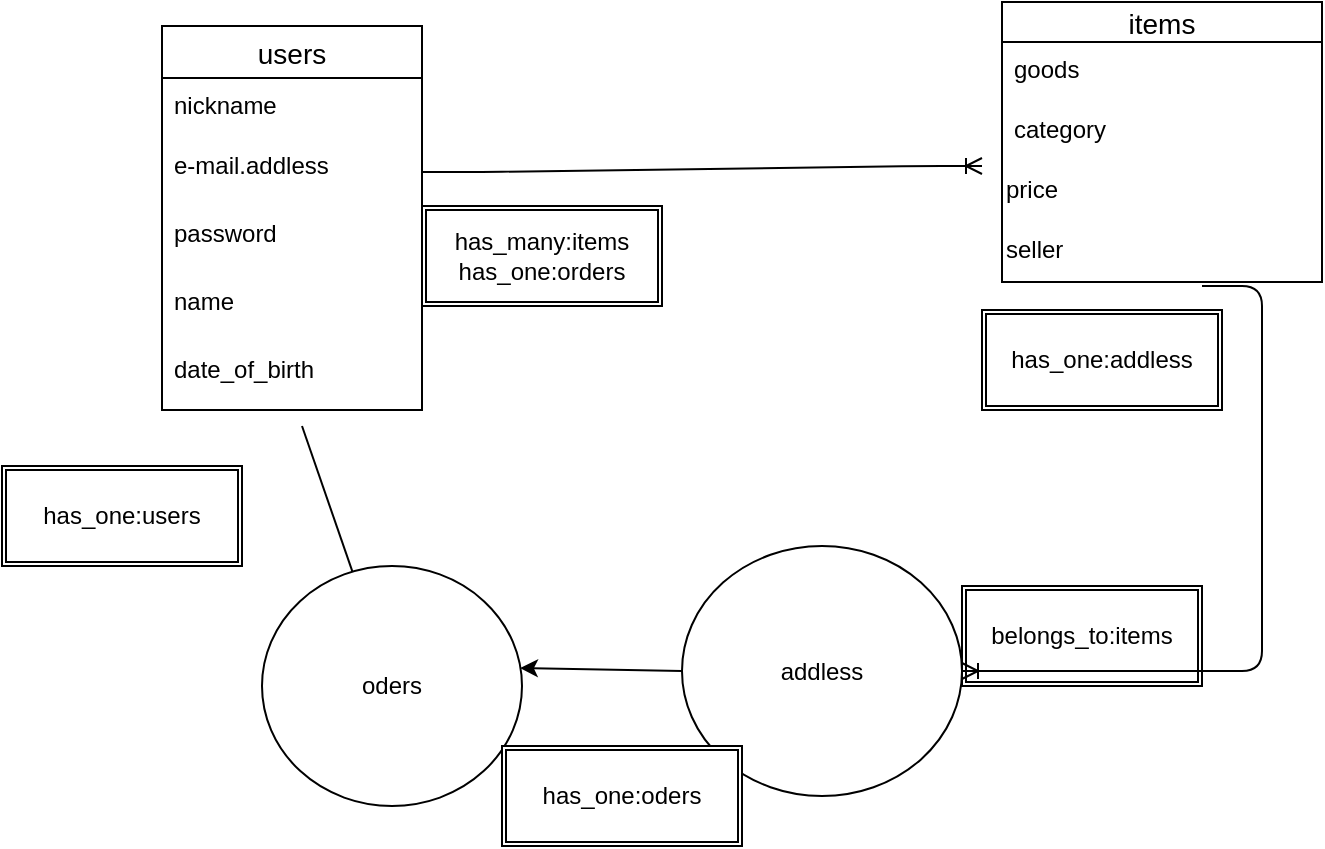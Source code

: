 <mxfile>
    <diagram id="wKAGAIkucJchTb0BWRsK" name="ページ1">
        <mxGraphModel dx="2255" dy="565" grid="1" gridSize="10" guides="1" tooltips="1" connect="1" arrows="1" fold="1" page="1" pageScale="1" pageWidth="827" pageHeight="1169" math="0" shadow="0">
            <root>
                <mxCell id="0"/>
                <mxCell id="1" parent="0"/>
                <mxCell id="62" value="oders" style="ellipse;whiteSpace=wrap;html=1;align=center;" vertex="1" parent="1">
                    <mxGeometry x="-710" y="370" width="130" height="120" as="geometry"/>
                </mxCell>
                <mxCell id="75" style="edgeStyle=none;html=1;exitX=0;exitY=0.5;exitDx=0;exitDy=0;entryX=0.992;entryY=0.425;entryDx=0;entryDy=0;entryPerimeter=0;" edge="1" parent="1" source="63" target="62">
                    <mxGeometry relative="1" as="geometry"/>
                </mxCell>
                <mxCell id="63" value="addless" style="ellipse;whiteSpace=wrap;html=1;align=center;" vertex="1" parent="1">
                    <mxGeometry x="-500" y="360" width="140" height="125" as="geometry"/>
                </mxCell>
                <mxCell id="69" value="users" style="swimlane;fontStyle=0;childLayout=stackLayout;horizontal=1;startSize=26;horizontalStack=0;resizeParent=1;resizeParentMax=0;resizeLast=0;collapsible=1;marginBottom=0;align=center;fontSize=14;" vertex="1" parent="1">
                    <mxGeometry x="-760" y="100" width="130" height="192" as="geometry"/>
                </mxCell>
                <mxCell id="71" value="nickname" style="text;strokeColor=none;fillColor=none;spacingLeft=4;spacingRight=4;overflow=hidden;rotatable=0;points=[[0,0.5],[1,0.5]];portConstraint=eastwest;fontSize=12;" vertex="1" parent="69">
                    <mxGeometry y="26" width="130" height="30" as="geometry"/>
                </mxCell>
                <mxCell id="113" value="e-mail.addless" style="text;strokeColor=none;fillColor=none;spacingLeft=4;spacingRight=4;overflow=hidden;rotatable=0;points=[[0,0.5],[1,0.5]];portConstraint=eastwest;fontSize=12;" vertex="1" parent="69">
                    <mxGeometry y="56" width="130" height="34" as="geometry"/>
                </mxCell>
                <mxCell id="119" value="password" style="text;strokeColor=none;fillColor=none;spacingLeft=4;spacingRight=4;overflow=hidden;rotatable=0;points=[[0,0.5],[1,0.5]];portConstraint=eastwest;fontSize=12;" vertex="1" parent="69">
                    <mxGeometry y="90" width="130" height="34" as="geometry"/>
                </mxCell>
                <mxCell id="118" value="name" style="text;strokeColor=none;fillColor=none;spacingLeft=4;spacingRight=4;overflow=hidden;rotatable=0;points=[[0,0.5],[1,0.5]];portConstraint=eastwest;fontSize=12;" vertex="1" parent="69">
                    <mxGeometry y="124" width="130" height="34" as="geometry"/>
                </mxCell>
                <mxCell id="121" value="date_of_birth" style="text;strokeColor=none;fillColor=none;spacingLeft=4;spacingRight=4;overflow=hidden;rotatable=0;points=[[0,0.5],[1,0.5]];portConstraint=eastwest;fontSize=12;" vertex="1" parent="69">
                    <mxGeometry y="158" width="130" height="34" as="geometry"/>
                </mxCell>
                <mxCell id="107" value="items" style="swimlane;fontStyle=0;childLayout=stackLayout;horizontal=1;startSize=20;horizontalStack=0;resizeParent=1;resizeParentMax=0;resizeLast=0;collapsible=1;marginBottom=0;align=center;fontSize=14;" vertex="1" parent="1">
                    <mxGeometry x="-340" y="88" width="160" height="140" as="geometry"/>
                </mxCell>
                <mxCell id="108" value="goods" style="text;strokeColor=none;fillColor=none;spacingLeft=4;spacingRight=4;overflow=hidden;rotatable=0;points=[[0,0.5],[1,0.5]];portConstraint=eastwest;fontSize=12;" vertex="1" parent="107">
                    <mxGeometry y="20" width="160" height="30" as="geometry"/>
                </mxCell>
                <mxCell id="114" value="category" style="text;strokeColor=none;fillColor=none;spacingLeft=4;spacingRight=4;overflow=hidden;rotatable=0;points=[[0,0.5],[1,0.5]];portConstraint=eastwest;fontSize=12;" vertex="1" parent="107">
                    <mxGeometry y="50" width="160" height="30" as="geometry"/>
                </mxCell>
                <mxCell id="122" value="&lt;font face=&quot;helvetica&quot;&gt;price&lt;/font&gt;" style="text;whiteSpace=wrap;html=1;" vertex="1" parent="107">
                    <mxGeometry y="80" width="160" height="30" as="geometry"/>
                </mxCell>
                <mxCell id="123" value="&lt;font face=&quot;helvetica&quot;&gt;seller&lt;/font&gt;" style="text;whiteSpace=wrap;html=1;" vertex="1" parent="107">
                    <mxGeometry y="110" width="160" height="30" as="geometry"/>
                </mxCell>
                <mxCell id="124" value="has_one:addless" style="shape=ext;double=1;rounded=0;whiteSpace=wrap;html=1;" vertex="1" parent="1">
                    <mxGeometry x="-350" y="242" width="120" height="50" as="geometry"/>
                </mxCell>
                <mxCell id="125" value="belongs_to:items" style="shape=ext;double=1;rounded=0;whiteSpace=wrap;html=1;" vertex="1" parent="1">
                    <mxGeometry x="-360" y="380" width="120" height="50" as="geometry"/>
                </mxCell>
                <mxCell id="126" value="has_many:items&lt;br&gt;has_one:orders" style="shape=ext;double=1;rounded=0;whiteSpace=wrap;html=1;" vertex="1" parent="1">
                    <mxGeometry x="-630" y="190" width="120" height="50" as="geometry"/>
                </mxCell>
                <mxCell id="128" value="" style="edgeStyle=entityRelationEdgeStyle;fontSize=12;html=1;endArrow=ERoneToMany;rounded=1;sketch=0;exitX=1;exitY=0.5;exitDx=0;exitDy=0;startSize=6;strokeWidth=1;" edge="1" parent="1" source="113">
                    <mxGeometry width="100" height="100" relative="1" as="geometry">
                        <mxPoint x="-620" y="220" as="sourcePoint"/>
                        <mxPoint x="-350" y="170" as="targetPoint"/>
                    </mxGeometry>
                </mxCell>
                <mxCell id="129" value="" style="edgeStyle=entityRelationEdgeStyle;fontSize=12;html=1;endArrow=ERoneToMany;rounded=1;sketch=0;startSize=6;strokeWidth=1;" edge="1" parent="1" target="63">
                    <mxGeometry width="100" height="100" relative="1" as="geometry">
                        <mxPoint x="-240" y="230" as="sourcePoint"/>
                        <mxPoint x="-133" y="310" as="targetPoint"/>
                    </mxGeometry>
                </mxCell>
                <mxCell id="130" value="" style="endArrow=none;html=1;rounded=0;sketch=0;startSize=6;strokeWidth=1;" edge="1" parent="1" target="62">
                    <mxGeometry relative="1" as="geometry">
                        <mxPoint x="-690" y="300" as="sourcePoint"/>
                        <mxPoint x="-620" y="340" as="targetPoint"/>
                    </mxGeometry>
                </mxCell>
                <mxCell id="133" value="has_one:oders" style="shape=ext;double=1;rounded=0;whiteSpace=wrap;html=1;" vertex="1" parent="1">
                    <mxGeometry x="-590" y="460" width="120" height="50" as="geometry"/>
                </mxCell>
                <mxCell id="134" value="has_one:users" style="shape=ext;double=1;rounded=0;whiteSpace=wrap;html=1;" vertex="1" parent="1">
                    <mxGeometry x="-840" y="320" width="120" height="50" as="geometry"/>
                </mxCell>
            </root>
        </mxGraphModel>
    </diagram>
</mxfile>